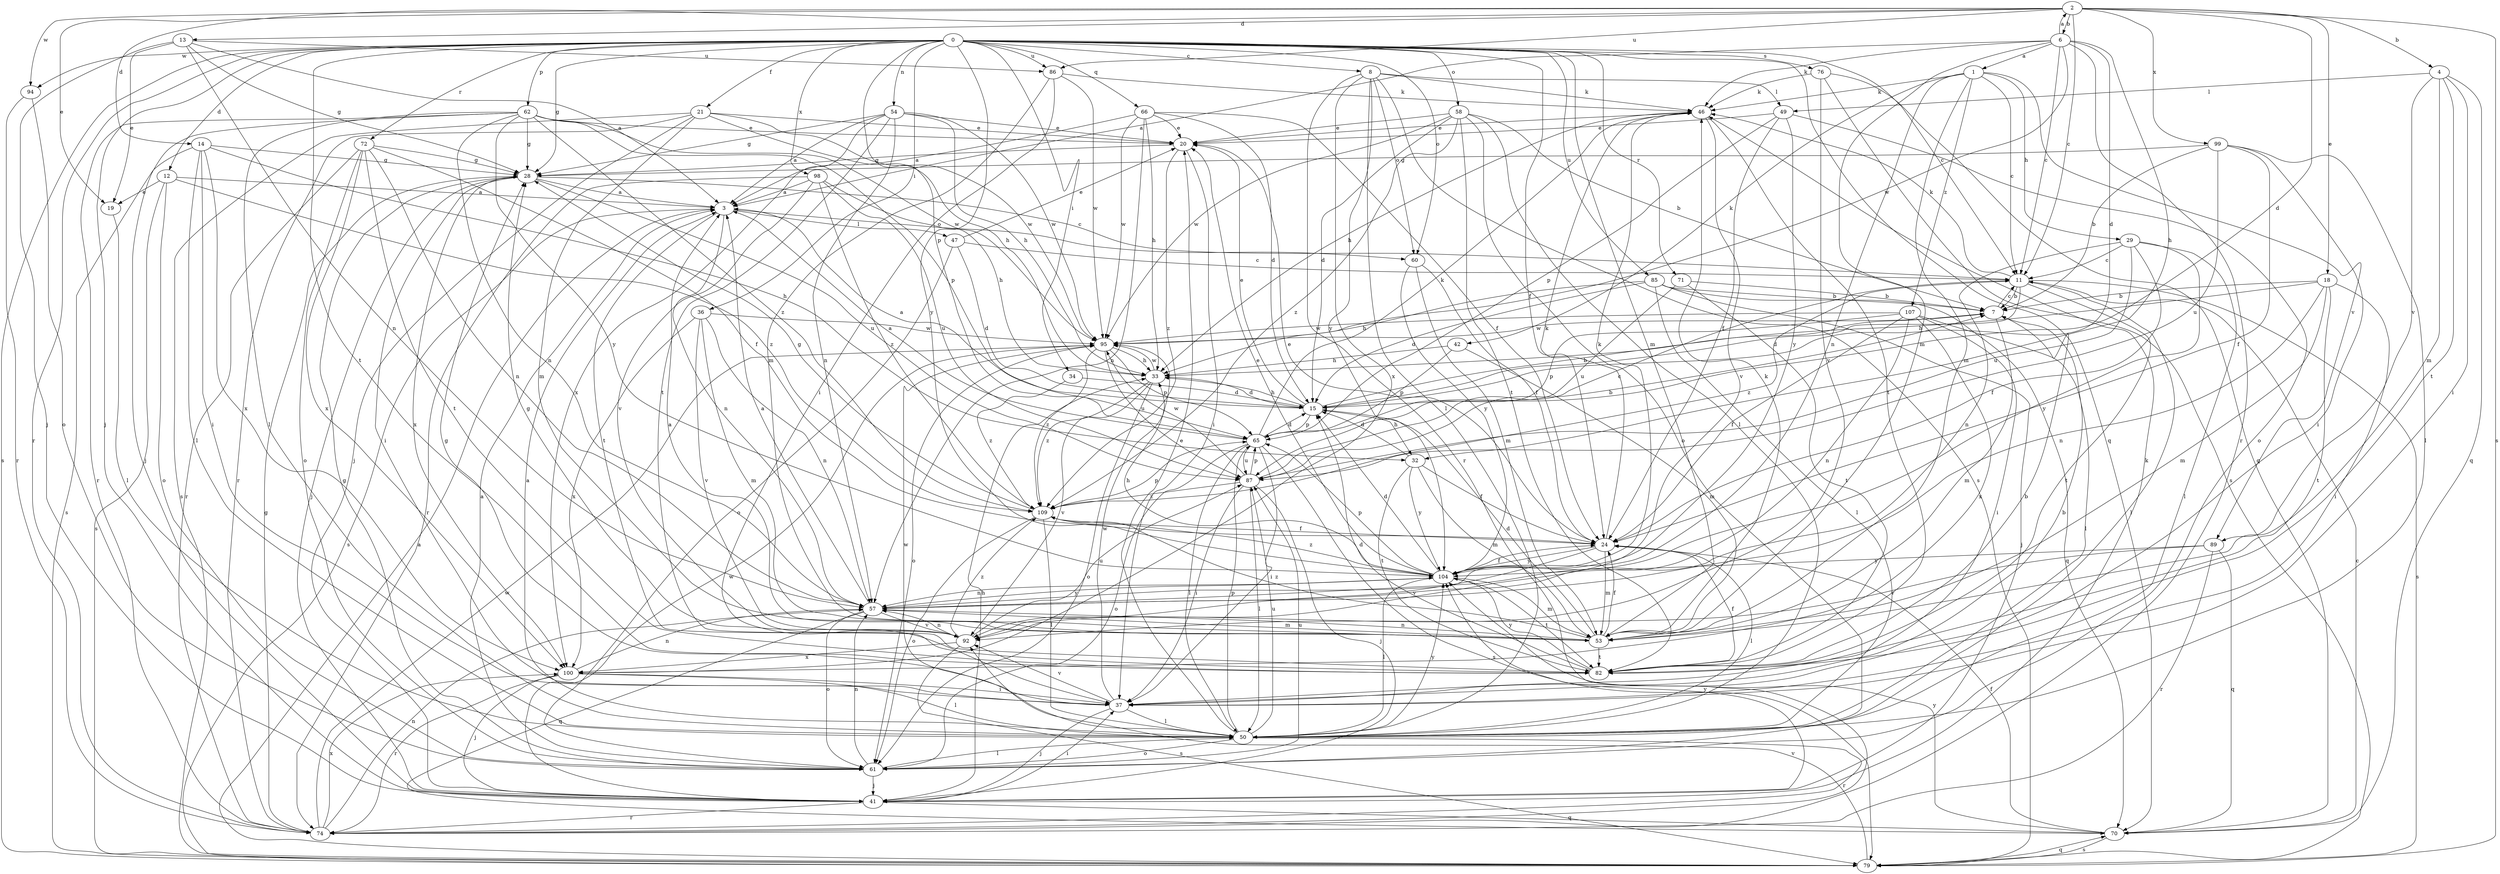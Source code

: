 strict digraph  {
0;
1;
2;
3;
4;
6;
7;
8;
11;
12;
13;
14;
15;
18;
19;
20;
21;
24;
28;
29;
32;
33;
34;
36;
37;
41;
42;
46;
47;
49;
50;
53;
54;
57;
58;
60;
61;
62;
65;
66;
70;
71;
72;
74;
76;
79;
82;
85;
86;
87;
89;
92;
94;
95;
98;
99;
100;
104;
107;
109;
0 -> 8  [label=c];
0 -> 11  [label=c];
0 -> 12  [label=d];
0 -> 21  [label=f];
0 -> 24  [label=f];
0 -> 28  [label=g];
0 -> 34  [label=i];
0 -> 36  [label=i];
0 -> 41  [label=j];
0 -> 53  [label=m];
0 -> 54  [label=n];
0 -> 58  [label=o];
0 -> 60  [label=o];
0 -> 62  [label=p];
0 -> 65  [label=p];
0 -> 66  [label=q];
0 -> 70  [label=q];
0 -> 71  [label=r];
0 -> 72  [label=r];
0 -> 74  [label=r];
0 -> 76  [label=s];
0 -> 79  [label=s];
0 -> 82  [label=t];
0 -> 85  [label=u];
0 -> 86  [label=u];
0 -> 94  [label=w];
0 -> 98  [label=x];
0 -> 104  [label=y];
1 -> 11  [label=c];
1 -> 29  [label=h];
1 -> 42  [label=k];
1 -> 46  [label=k];
1 -> 53  [label=m];
1 -> 57  [label=n];
1 -> 89  [label=v];
1 -> 107  [label=z];
2 -> 4  [label=b];
2 -> 6  [label=b];
2 -> 11  [label=c];
2 -> 13  [label=d];
2 -> 14  [label=d];
2 -> 15  [label=d];
2 -> 18  [label=e];
2 -> 19  [label=e];
2 -> 79  [label=s];
2 -> 86  [label=u];
2 -> 94  [label=w];
2 -> 99  [label=x];
3 -> 47  [label=l];
3 -> 57  [label=n];
3 -> 60  [label=o];
3 -> 79  [label=s];
3 -> 82  [label=t];
4 -> 37  [label=i];
4 -> 49  [label=l];
4 -> 53  [label=m];
4 -> 70  [label=q];
4 -> 82  [label=t];
4 -> 89  [label=v];
6 -> 1  [label=a];
6 -> 2  [label=a];
6 -> 3  [label=a];
6 -> 11  [label=c];
6 -> 15  [label=d];
6 -> 32  [label=h];
6 -> 46  [label=k];
6 -> 53  [label=m];
6 -> 74  [label=r];
6 -> 95  [label=w];
7 -> 11  [label=c];
7 -> 53  [label=m];
7 -> 95  [label=w];
8 -> 46  [label=k];
8 -> 49  [label=l];
8 -> 50  [label=l];
8 -> 60  [label=o];
8 -> 74  [label=r];
8 -> 79  [label=s];
8 -> 100  [label=x];
8 -> 104  [label=y];
11 -> 7  [label=b];
11 -> 15  [label=d];
11 -> 46  [label=k];
11 -> 50  [label=l];
11 -> 79  [label=s];
11 -> 82  [label=t];
11 -> 109  [label=z];
12 -> 3  [label=a];
12 -> 19  [label=e];
12 -> 61  [label=o];
12 -> 79  [label=s];
12 -> 109  [label=z];
13 -> 3  [label=a];
13 -> 19  [label=e];
13 -> 28  [label=g];
13 -> 41  [label=j];
13 -> 57  [label=n];
13 -> 86  [label=u];
14 -> 28  [label=g];
14 -> 32  [label=h];
14 -> 37  [label=i];
14 -> 50  [label=l];
14 -> 79  [label=s];
14 -> 100  [label=x];
15 -> 3  [label=a];
15 -> 7  [label=b];
15 -> 20  [label=e];
15 -> 32  [label=h];
15 -> 33  [label=h];
15 -> 65  [label=p];
18 -> 7  [label=b];
18 -> 33  [label=h];
18 -> 37  [label=i];
18 -> 53  [label=m];
18 -> 57  [label=n];
18 -> 82  [label=t];
19 -> 50  [label=l];
20 -> 28  [label=g];
20 -> 37  [label=i];
20 -> 109  [label=z];
21 -> 20  [label=e];
21 -> 33  [label=h];
21 -> 41  [label=j];
21 -> 53  [label=m];
21 -> 74  [label=r];
21 -> 79  [label=s];
21 -> 95  [label=w];
24 -> 20  [label=e];
24 -> 46  [label=k];
24 -> 50  [label=l];
24 -> 53  [label=m];
24 -> 92  [label=v];
24 -> 104  [label=y];
28 -> 3  [label=a];
28 -> 11  [label=c];
28 -> 37  [label=i];
28 -> 41  [label=j];
28 -> 87  [label=u];
28 -> 100  [label=x];
29 -> 11  [label=c];
29 -> 24  [label=f];
29 -> 50  [label=l];
29 -> 57  [label=n];
29 -> 87  [label=u];
29 -> 104  [label=y];
32 -> 15  [label=d];
32 -> 24  [label=f];
32 -> 53  [label=m];
32 -> 82  [label=t];
32 -> 104  [label=y];
33 -> 15  [label=d];
33 -> 61  [label=o];
33 -> 92  [label=v];
33 -> 95  [label=w];
33 -> 109  [label=z];
34 -> 15  [label=d];
34 -> 109  [label=z];
36 -> 53  [label=m];
36 -> 57  [label=n];
36 -> 92  [label=v];
36 -> 95  [label=w];
36 -> 100  [label=x];
37 -> 7  [label=b];
37 -> 28  [label=g];
37 -> 41  [label=j];
37 -> 50  [label=l];
37 -> 92  [label=v];
37 -> 95  [label=w];
41 -> 33  [label=h];
41 -> 37  [label=i];
41 -> 46  [label=k];
41 -> 70  [label=q];
41 -> 74  [label=r];
41 -> 95  [label=w];
41 -> 104  [label=y];
42 -> 33  [label=h];
42 -> 53  [label=m];
42 -> 65  [label=p];
46 -> 20  [label=e];
46 -> 33  [label=h];
46 -> 82  [label=t];
46 -> 92  [label=v];
47 -> 11  [label=c];
47 -> 15  [label=d];
47 -> 20  [label=e];
47 -> 61  [label=o];
49 -> 20  [label=e];
49 -> 24  [label=f];
49 -> 61  [label=o];
49 -> 65  [label=p];
49 -> 104  [label=y];
50 -> 3  [label=a];
50 -> 20  [label=e];
50 -> 61  [label=o];
50 -> 65  [label=p];
50 -> 74  [label=r];
50 -> 87  [label=u];
50 -> 95  [label=w];
50 -> 104  [label=y];
53 -> 3  [label=a];
53 -> 15  [label=d];
53 -> 24  [label=f];
53 -> 46  [label=k];
53 -> 57  [label=n];
53 -> 82  [label=t];
53 -> 109  [label=z];
54 -> 3  [label=a];
54 -> 20  [label=e];
54 -> 28  [label=g];
54 -> 33  [label=h];
54 -> 57  [label=n];
54 -> 82  [label=t];
54 -> 95  [label=w];
54 -> 100  [label=x];
57 -> 3  [label=a];
57 -> 53  [label=m];
57 -> 61  [label=o];
57 -> 70  [label=q];
57 -> 92  [label=v];
57 -> 104  [label=y];
58 -> 7  [label=b];
58 -> 15  [label=d];
58 -> 20  [label=e];
58 -> 50  [label=l];
58 -> 61  [label=o];
58 -> 82  [label=t];
58 -> 95  [label=w];
58 -> 109  [label=z];
60 -> 24  [label=f];
60 -> 53  [label=m];
60 -> 104  [label=y];
61 -> 3  [label=a];
61 -> 28  [label=g];
61 -> 41  [label=j];
61 -> 50  [label=l];
61 -> 57  [label=n];
61 -> 87  [label=u];
62 -> 20  [label=e];
62 -> 28  [label=g];
62 -> 41  [label=j];
62 -> 50  [label=l];
62 -> 57  [label=n];
62 -> 65  [label=p];
62 -> 74  [label=r];
62 -> 95  [label=w];
62 -> 104  [label=y];
62 -> 109  [label=z];
65 -> 3  [label=a];
65 -> 15  [label=d];
65 -> 37  [label=i];
65 -> 46  [label=k];
65 -> 50  [label=l];
65 -> 61  [label=o];
65 -> 79  [label=s];
65 -> 87  [label=u];
66 -> 3  [label=a];
66 -> 15  [label=d];
66 -> 20  [label=e];
66 -> 24  [label=f];
66 -> 33  [label=h];
66 -> 57  [label=n];
66 -> 95  [label=w];
70 -> 11  [label=c];
70 -> 24  [label=f];
70 -> 79  [label=s];
70 -> 104  [label=y];
71 -> 7  [label=b];
71 -> 82  [label=t];
71 -> 87  [label=u];
72 -> 24  [label=f];
72 -> 28  [label=g];
72 -> 57  [label=n];
72 -> 61  [label=o];
72 -> 74  [label=r];
72 -> 82  [label=t];
72 -> 100  [label=x];
74 -> 28  [label=g];
74 -> 57  [label=n];
74 -> 95  [label=w];
74 -> 100  [label=x];
76 -> 46  [label=k];
76 -> 70  [label=q];
76 -> 79  [label=s];
76 -> 92  [label=v];
79 -> 3  [label=a];
79 -> 70  [label=q];
79 -> 92  [label=v];
82 -> 7  [label=b];
82 -> 15  [label=d];
82 -> 24  [label=f];
82 -> 104  [label=y];
85 -> 7  [label=b];
85 -> 15  [label=d];
85 -> 33  [label=h];
85 -> 41  [label=j];
85 -> 50  [label=l];
85 -> 70  [label=q];
86 -> 37  [label=i];
86 -> 46  [label=k];
86 -> 53  [label=m];
86 -> 95  [label=w];
87 -> 7  [label=b];
87 -> 11  [label=c];
87 -> 37  [label=i];
87 -> 41  [label=j];
87 -> 50  [label=l];
87 -> 65  [label=p];
87 -> 95  [label=w];
87 -> 109  [label=z];
89 -> 70  [label=q];
89 -> 74  [label=r];
89 -> 92  [label=v];
89 -> 104  [label=y];
92 -> 28  [label=g];
92 -> 57  [label=n];
92 -> 79  [label=s];
92 -> 87  [label=u];
92 -> 100  [label=x];
92 -> 109  [label=z];
94 -> 61  [label=o];
94 -> 74  [label=r];
95 -> 33  [label=h];
95 -> 61  [label=o];
95 -> 65  [label=p];
95 -> 87  [label=u];
95 -> 109  [label=z];
98 -> 3  [label=a];
98 -> 33  [label=h];
98 -> 74  [label=r];
98 -> 87  [label=u];
98 -> 92  [label=v];
98 -> 109  [label=z];
99 -> 7  [label=b];
99 -> 24  [label=f];
99 -> 28  [label=g];
99 -> 37  [label=i];
99 -> 50  [label=l];
99 -> 87  [label=u];
100 -> 37  [label=i];
100 -> 41  [label=j];
100 -> 50  [label=l];
100 -> 57  [label=n];
100 -> 74  [label=r];
104 -> 15  [label=d];
104 -> 20  [label=e];
104 -> 24  [label=f];
104 -> 33  [label=h];
104 -> 46  [label=k];
104 -> 50  [label=l];
104 -> 53  [label=m];
104 -> 57  [label=n];
104 -> 65  [label=p];
104 -> 82  [label=t];
104 -> 109  [label=z];
107 -> 24  [label=f];
107 -> 37  [label=i];
107 -> 50  [label=l];
107 -> 57  [label=n];
107 -> 65  [label=p];
107 -> 95  [label=w];
107 -> 100  [label=x];
109 -> 24  [label=f];
109 -> 28  [label=g];
109 -> 50  [label=l];
109 -> 61  [label=o];
109 -> 65  [label=p];
}
